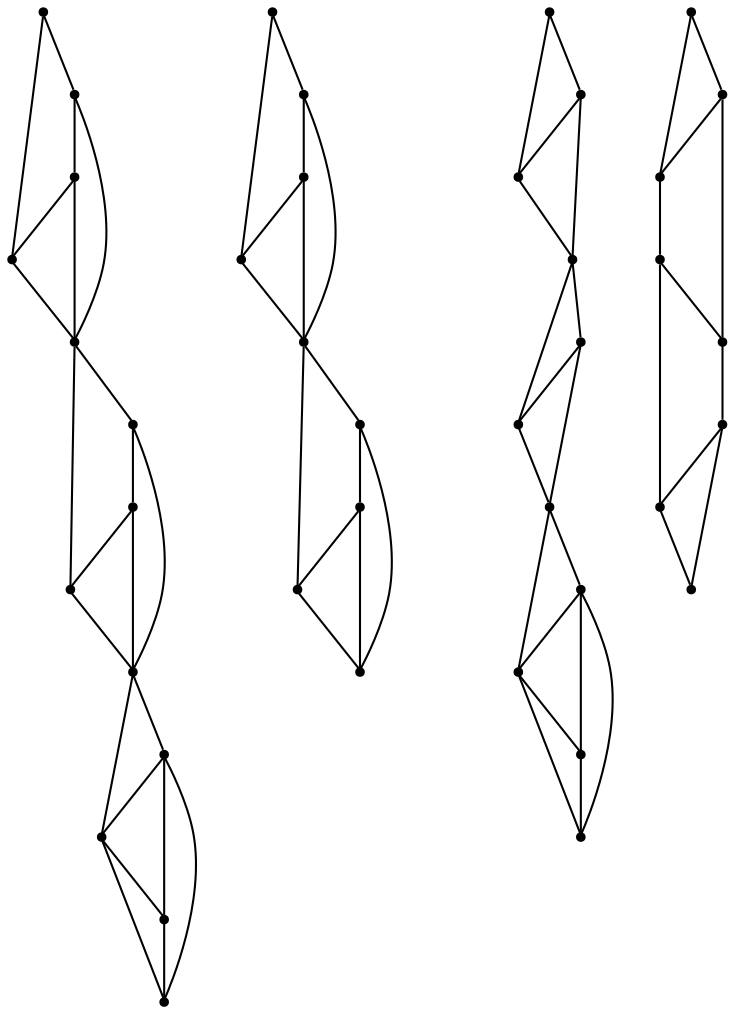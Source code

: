 graph {
  node [shape=point,comment="{\"directed\":false,\"doi\":\"10.1007/978-3-642-00219-9_29\",\"figure\":\"2 (2)\"}"]

  v0 [pos="1153.0230292031931,1537.5376291769833"]
  v1 [pos="1128.171219067241,1501.0951677123614"]
  v2 [pos="1153.0980756005574,1901.649070494455"]
  v3 [pos="1127.814724820159,1864.369900718232"]
  v4 [pos="1128.1149104096169,1522.5060408133359"]
  v5 [pos="1152.7936907213787,1612.349165931245"]
  v6 [pos="1127.5728520947832,1574.8063047210285"]
  v7 [pos="1152.2735196135764,1827.0844344027025"]
  v8 [pos="1127.0161917043288,1790.2168929334753"]
  v9 [pos="1151.4489636265953,1686.9137066208864"]
  v10 [pos="1126.4407617613326,1649.4396939338972"]
  v11 [pos="1128.8696372985837,1901.5990797884447"]
  v12 [pos="1128.5673520642656,1612.302228092777"]
  v13 [pos="1128.0461311340332,1827.034443696692"]
  v14 [pos="1103.107821992386,1537.237430535293"]
  v15 [pos="1127.8501642803813,1938.4833166270455"]
  v16 [pos="1102.6397920652876,1901.4854876752966"]
  v17 [pos="1102.3364251957382,1612.1855831120863"]
  v18 [pos="1127.220525324622,1686.8668641845295"]
  v19 [pos="1101.8162540879362,1826.921964608169"]
  v20 [pos="1126.2010523064191,1723.7500515999125"]
  v21 [pos="1100.9905528401218,1686.7500920010245"]
  v22 [pos="778.183882753239,1686.3760203249437"]
  v23 [pos="751.3337356212528,1647.6286438656484"]
  v24 [pos="777.9482930560443,1610.4776309248082"]
  v25 [pos="751.8674430758454,1573.7017708839703"]
  v26 [pos="777.7658466427825,1826.7812464948765"]
  v27 [pos="750.8125146910202,1788.5339997006095"]
  v28 [pos="750.8625244140625,1865.5662113857902"]
  v29 [pos="749.9879427976387,1863.618609096417"]
  v30 [pos="776.9412906558015,1901.8668735131982"]
  v31 [pos="775.997897950993,1536.282900616969"]
  v32 [pos="751.1460878150407,1499.8405663551616"]
  v33 [pos="751.0908448862474,1521.2482911864827"]
  v34 [pos="727.4545064349508,1610.792330687326"]
  v35 [pos="751.3837453442949,1724.6607919494222"]
  v36 [pos="724.827532586386,1686.2093528375392"]
  v37 [pos="726.0826589273852,1535.9828291780932"]
  v38 [pos="724.3063116561535,1827.1136910499858"]
  v39 [pos="750.0369186046511,1940.6507571801906"]
  v40 [pos="723.4838553140329,1902.1982686450897"]

  v0 -- v1 [id="-1",pos="1153.0230292031931,1537.5376291769833 1128.171219067241,1501.0951677123614 1128.171219067241,1501.0951677123614 1128.171219067241,1501.0951677123614"]
  v40 -- v30 [id="-2",pos="723.4838553140329,1902.1982686450897 776.9412906558015,1901.8668735131982 776.9412906558015,1901.8668735131982 776.9412906558015,1901.8668735131982"]
  v40 -- v29 [id="-3",pos="723.4838553140329,1902.1982686450897 749.9879427976387,1863.618609096417 749.9879427976387,1863.618609096417 749.9879427976387,1863.618609096417"]
  v38 -- v26 [id="-5",pos="724.3063116561535,1827.1136910499858 777.7658466427825,1826.7812464948765 777.7658466427825,1826.7812464948765 777.7658466427825,1826.7812464948765"]
  v38 -- v27 [id="-6",pos="724.3063116561535,1827.1136910499858 750.8125146910202,1788.5339997006095 750.8125146910202,1788.5339997006095 750.8125146910202,1788.5339997006095"]
  v36 -- v22 [id="-8",pos="724.827532586386,1686.2093528375392 778.183882753239,1686.3760203249437 778.183882753239,1686.3760203249437 778.183882753239,1686.3760203249437"]
  v36 -- v23 [id="-9",pos="724.827532586386,1686.2093528375392 751.3337356212528,1647.6286438656484 751.3337356212528,1647.6286438656484 751.3337356212528,1647.6286438656484"]
  v23 -- v24 [id="-10",pos="751.3337356212528,1647.6286438656484 751.9175005180891,1646.5771536021432 751.9175005180891,1646.5771536021432 751.9175005180891,1646.5771536021432 777.9482930560443,1610.4776309248082 777.9482930560443,1610.4776309248082 777.9482930560443,1610.4776309248082"]
  v37 -- v31 [id="-11",pos="726.0826589273852,1535.9828291780932 775.997897950993,1536.282900616969 775.997897950993,1536.282900616969 775.997897950993,1536.282900616969"]
  v37 -- v32 [id="-12",pos="726.0826589273852,1535.9828291780932 751.1460878150407,1499.8405663551616 751.1460878150407,1499.8405663551616 751.1460878150407,1499.8405663551616"]
  v34 -- v24 [id="-13",pos="727.4545064349508,1610.792330687326 777.9482930560443,1610.4776309248082 777.9482930560443,1610.4776309248082 777.9482930560443,1610.4776309248082"]
  v34 -- v25 [id="-14",pos="727.4545064349508,1610.792330687326 751.8674430758454,1573.7017708839703 751.8674430758454,1573.7017708839703 751.8674430758454,1573.7017708839703"]
  v2 -- v3 [id="-15",pos="1153.0980756005574,1901.649070494455 1127.814724820159,1864.369900718232 1127.814724820159,1864.369900718232 1127.814724820159,1864.369900718232"]
  v0 -- v4 [id="-16",pos="1153.0230292031931,1537.5376291769833 1128.1149104096169,1522.5060408133359 1128.1149104096169,1522.5060408133359 1128.1149104096169,1522.5060408133359"]
  v5 -- v6 [id="-17",pos="1152.7936907213787,1612.349165931245 1127.5728520947832,1574.8063047210285 1127.5728520947832,1574.8063047210285 1127.5728520947832,1574.8063047210285"]
  v7 -- v8 [id="-19",pos="1152.2735196135764,1827.0844344027025 1127.0161917043288,1790.2168929334753 1127.0161917043288,1790.2168929334753 1127.0161917043288,1790.2168929334753"]
  v9 -- v10 [id="-20",pos="1151.4489636265953,1686.9137066208864 1126.4407617613326,1649.4396939338972 1126.4407617613326,1649.4396939338972 1126.4407617613326,1649.4396939338972"]
  v39 -- v40 [id="-21",pos="750.0369186046511,1940.6507571801906 723.4838553140329,1902.1982686450897 723.4838553140329,1902.1982686450897 723.4838553140329,1902.1982686450897"]
  v39 -- v30 [id="-22",pos="750.0369186046511,1940.6507571801906 776.9412906558015,1901.8668735131982 776.9412906558015,1901.8668735131982 776.9412906558015,1901.8668735131982"]
  v28 -- v29 [id="-24",pos="750.8625244140625,1865.5662113857902 749.9879427976387,1863.618609096417 749.9879427976387,1863.618609096417 749.9879427976387,1863.618609096417"]
  v29 -- v38 [id="-25",pos="749.9879427976387,1863.618609096417 724.3063116561535,1827.1136910499858 724.3063116561535,1827.1136910499858 724.3063116561535,1827.1136910499858"]
  v28 -- v26 [id="-26",pos="750.8625244140625,1865.5662113857902 777.7658466427825,1826.7812464948765 777.7658466427825,1826.7812464948765 777.7658466427825,1826.7812464948765"]
  v25 -- v31 [id="-27",pos="751.8674430758454,1573.7017708839703 775.997897950993,1536.282900616969 775.997897950993,1536.282900616969 775.997897950993,1536.282900616969"]
  v25 -- v37 [id="-28",pos="751.8674430758454,1573.7017708839703 726.0826589273852,1535.9828291780932 726.0826589273852,1535.9828291780932 726.0826589273852,1535.9828291780932"]
  v33 -- v32 [id="-29",pos="751.0908448862474,1521.2482911864827 751.1460878150407,1499.8405663551616 751.1460878150407,1499.8405663551616 751.1460878150407,1499.8405663551616"]
  v35 -- v36 [id="-32",pos="751.3837453442949,1724.6607919494222 724.827532586386,1686.2093528375392 724.827532586386,1686.2093528375392 724.827532586386,1686.2093528375392"]
  v35 -- v22 [id="-33",pos="751.3837453442949,1724.6607919494222 778.183882753239,1686.3760203249437 778.183882753239,1686.3760203249437 778.183882753239,1686.3760203249437"]
  v23 -- v34 [id="-35",pos="751.3337356212528,1647.6286438656484 727.4545064349508,1610.792330687326 727.4545064349508,1610.792330687326 727.4545064349508,1610.792330687326"]
  v37 -- v33 [id="-36",pos="726.0826589273852,1535.9828291780932 751.0908448862474,1521.2482911864827 751.0908448862474,1521.2482911864827 751.0908448862474,1521.2482911864827"]
  v11 -- v3 [id="-37",pos="1128.8696372985837,1901.5990797884447 1127.814724820159,1864.369900718232 1127.814724820159,1864.369900718232 1127.814724820159,1864.369900718232"]
  v12 -- v6 [id="-38",pos="1128.5673520642656,1612.302228092777 1127.5728520947832,1574.8063047210285 1127.5728520947832,1574.8063047210285 1127.5728520947832,1574.8063047210285"]
  v13 -- v8 [id="-39",pos="1128.0461311340332,1827.034443696692 1127.0161917043288,1790.2168929334753 1127.0161917043288,1790.2168929334753 1127.0161917043288,1790.2168929334753"]
  v4 -- v1 [id="-40",pos="1128.1149104096169,1522.5060408133359 1128.171219067241,1501.0951677123614 1128.171219067241,1501.0951677123614 1128.171219067241,1501.0951677123614"]
  v6 -- v14 [id="-41",pos="1127.5728520947832,1574.8063047210285 1103.107821992386,1537.237430535293 1103.107821992386,1537.237430535293 1103.107821992386,1537.237430535293"]
  v15 -- v2 [id="-42",pos="1127.8501642803813,1938.4833166270455 1153.0980756005574,1901.649070494455 1153.0980756005574,1901.649070494455 1153.0980756005574,1901.649070494455"]
  v6 -- v0 [id="-43",pos="1127.5728520947832,1574.8063047210285 1153.0230292031931,1537.5376291769833 1153.0230292031931,1537.5376291769833 1153.0230292031931,1537.5376291769833"]
  v15 -- v16 [id="-44",pos="1127.8501642803813,1938.4833166270455 1102.6397920652876,1901.4854876752966 1102.6397920652876,1901.4854876752966 1102.6397920652876,1901.4854876752966"]
  v10 -- v5 [id="-45",pos="1126.4407617613326,1649.4396939338972 1152.7936907213787,1612.349165931245 1152.7936907213787,1612.349165931245 1152.7936907213787,1612.349165931245"]
  v10 -- v17 [id="-47",pos="1126.4407617613326,1649.4396939338972 1102.3364251957382,1612.1855831120863 1102.3364251957382,1612.1855831120863 1102.3364251957382,1612.1855831120863"]
  v18 -- v10 [id="-48",pos="1127.220525324622,1686.8668641845295 1126.4407617613326,1649.4396939338972 1126.4407617613326,1649.4396939338972 1126.4407617613326,1649.4396939338972"]
  v3 -- v7 [id="-49",pos="1127.814724820159,1864.369900718232 1152.2735196135764,1827.0844344027025 1152.2735196135764,1827.0844344027025 1152.2735196135764,1827.0844344027025"]
  v3 -- v19 [id="-51",pos="1127.814724820159,1864.369900718232 1101.8162540879362,1826.921964608169 1101.8162540879362,1826.921964608169 1101.8162540879362,1826.921964608169"]
  v20 -- v9 [id="-54",pos="1126.2010523064191,1723.7500515999125 1151.4489636265953,1686.9137066208864 1151.4489636265953,1686.9137066208864 1151.4489636265953,1686.9137066208864"]
  v20 -- v21 [id="-55",pos="1126.2010523064191,1723.7500515999125 1100.9905528401218,1686.7500920010245 1100.9905528401218,1686.7500920010245 1100.9905528401218,1686.7500920010245"]
  v14 -- v1 [id="-56",pos="1103.107821992386,1537.237430535293 1128.171219067241,1501.0951677123614 1128.171219067241,1501.0951677123614 1128.171219067241,1501.0951677123614"]
  v16 -- v3 [id="-57",pos="1102.6397920652876,1901.4854876752966 1127.814724820159,1864.369900718232 1127.814724820159,1864.369900718232 1127.814724820159,1864.369900718232"]
  v14 -- v4 [id="-58",pos="1103.107821992386,1537.237430535293 1128.1149104096169,1522.5060408133359 1128.1149104096169,1522.5060408133359 1128.1149104096169,1522.5060408133359"]
  v31 -- v33 [id="-59",pos="775.997897950993,1536.282900616969 751.0908448862474,1521.2482911864827 751.0908448862474,1521.2482911864827 751.0908448862474,1521.2482911864827"]
  v31 -- v32 [id="-60",pos="775.997897950993,1536.282900616969 751.1460878150407,1499.8405663551616 751.1460878150407,1499.8405663551616 751.1460878150407,1499.8405663551616"]
  v30 -- v28 [id="-61",pos="776.9412906558015,1901.8668735131982 750.8625244140625,1865.5662113857902 750.8625244140625,1865.5662113857902 750.8625244140625,1865.5662113857902"]
  v26 -- v27 [id="-63",pos="777.7658466427825,1826.7812464948765 750.8125146910202,1788.5339997006095 750.8125146910202,1788.5339997006095 750.8125146910202,1788.5339997006095"]
  v17 -- v6 [id="-64",pos="1102.3364251957382,1612.1855831120863 1127.5728520947832,1574.8063047210285 1127.5728520947832,1574.8063047210285 1127.5728520947832,1574.8063047210285"]
  v14 -- v0 [id="-65",pos="1103.107821992386,1537.237430535293 1153.0230292031931,1537.5376291769833 1153.0230292031931,1537.5376291769833 1153.0230292031931,1537.5376291769833"]
  v24 -- v25 [id="-66",pos="777.9482930560443,1610.4776309248082 751.8674430758454,1573.7017708839703 751.8674430758454,1573.7017708839703 751.8674430758454,1573.7017708839703"]
  v22 -- v23 [id="-67",pos="778.183882753239,1686.3760203249437 751.3337356212528,1647.6286438656484 751.3337356212528,1647.6286438656484 751.3337356212528,1647.6286438656484"]
  v11 -- v2 [id="-68",pos="1128.8696372985837,1901.5990797884447 1153.0980756005574,1901.649070494455 1153.0980756005574,1901.649070494455 1153.0980756005574,1901.649070494455"]
  v16 -- v11 [id="-69",pos="1102.6397920652876,1901.4854876752966 1128.8696372985837,1901.5990797884447 1128.8696372985837,1901.5990797884447 1128.8696372985837,1901.5990797884447"]
  v19 -- v8 [id="-70",pos="1101.8162540879362,1826.921964608169 1127.0161917043288,1790.2168929334753 1127.0161917043288,1790.2168929334753 1127.0161917043288,1790.2168929334753"]
  v12 -- v5 [id="-71",pos="1128.5673520642656,1612.302228092777 1152.7936907213787,1612.349165931245 1152.7936907213787,1612.349165931245 1152.7936907213787,1612.349165931245"]
  v17 -- v12 [id="-72",pos="1102.3364251957382,1612.1855831120863 1128.5673520642656,1612.302228092777 1128.5673520642656,1612.302228092777 1128.5673520642656,1612.302228092777"]
  v13 -- v7 [id="-73",pos="1128.0461311340332,1827.034443696692 1152.2735196135764,1827.0844344027025 1152.2735196135764,1827.0844344027025 1152.2735196135764,1827.0844344027025"]
  v19 -- v13 [id="-74",pos="1101.8162540879362,1826.921964608169 1128.0461311340332,1827.034443696692 1128.0461311340332,1827.034443696692 1128.0461311340332,1827.034443696692"]
  v21 -- v10 [id="-75",pos="1100.9905528401218,1686.7500920010245 1126.4407617613326,1649.4396939338972 1126.4407617613326,1649.4396939338972 1126.4407617613326,1649.4396939338972"]
  v18 -- v9 [id="-76",pos="1127.220525324622,1686.8668641845295 1151.4489636265953,1686.9137066208864 1151.4489636265953,1686.9137066208864 1151.4489636265953,1686.9137066208864"]
  v21 -- v18 [id="-77",pos="1100.9905528401218,1686.7500920010245 1127.220525324622,1686.8668641845295 1127.220525324622,1686.8668641845295 1127.220525324622,1686.8668641845295"]
}